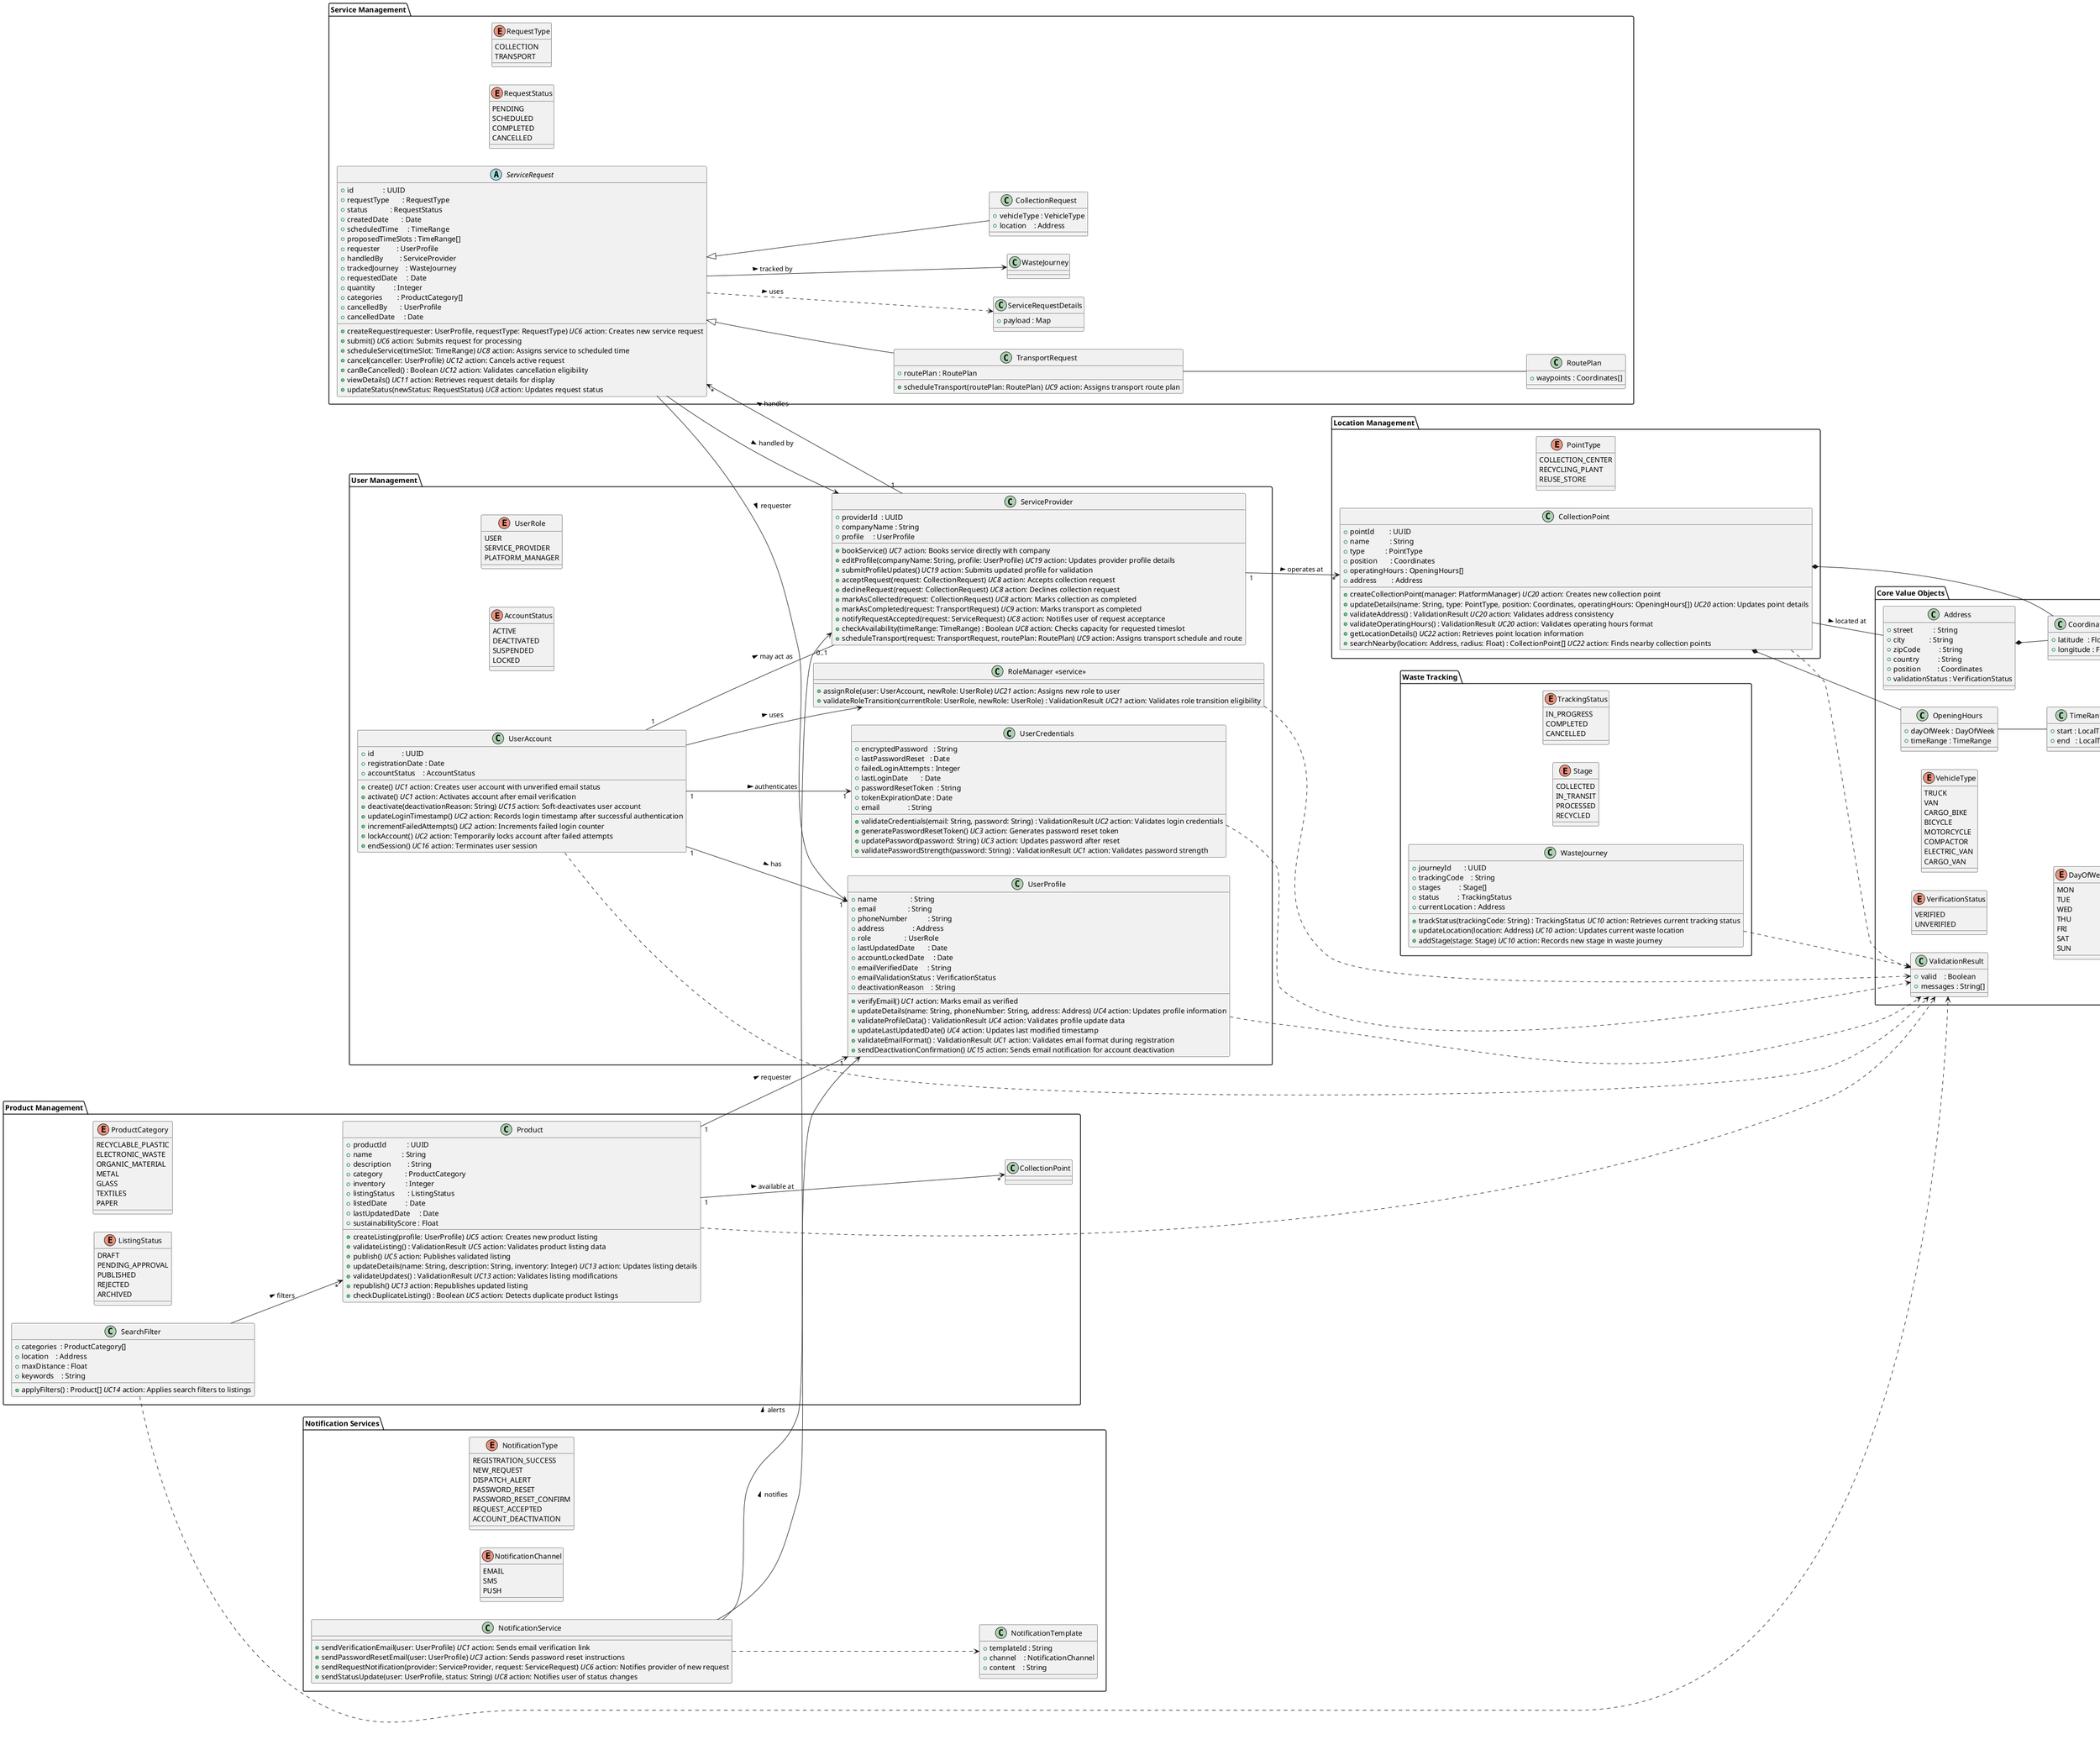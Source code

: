 @startuml
left to right direction
' ──────────────────────────────────────────────
'  CORE VALUE OBJECTS
' ──────────────────────────────────────────────
package "Core Value Objects" {
enum VerificationStatus {
VERIFIED
UNVERIFIED
}
enum VehicleType {
TRUCK
VAN
CARGO_BIKE
BICYCLE
MOTORCYCLE
COMPACTOR
ELECTRIC_VAN
CARGO_VAN
}
enum DayOfWeek {
MON
TUE
WED
THU
FRI
SAT
SUN
}
class ValidationResult {
+valid    : Boolean
+messages : String[]
}
class Coordinates {
+latitude  : Float
+longitude : Float
}
class Address {
+street           : String
+city             : String
+zipCode          : String
+country          : String
+position         : Coordinates
+validationStatus : VerificationStatus
}
class TimeRange {
+start : LocalTime
+end   : LocalTime
}
class OpeningHours {
+dayOfWeek : DayOfWeek
+timeRange : TimeRange
}
Address *-- Coordinates
OpeningHours -- TimeRange
}
' ──────────────────────────────────────────────
'  USER MANAGEMENT
' ──────────────────────────────────────────────
package "User Management" {
enum UserRole {
USER
SERVICE_PROVIDER
PLATFORM_MANAGER
}
enum AccountStatus {
ACTIVE
DEACTIVATED
SUSPENDED
LOCKED
}
class UserAccount {
+id               : UUID
+registrationDate : Date
+accountStatus    : AccountStatus

+create() //UC1 //action: Creates user account with unverified email status
+activate() //UC1 //action: Activates account after email verification
+deactivate(deactivationReason: String) //UC15 //action: Soft-deactivates user account
+updateLoginTimestamp() //UC2 //action: Records login timestamp after successful authentication
+incrementFailedAttempts() //UC2 //action: Increments failed login counter
+lockAccount() //UC2 //action: Temporarily locks account after failed attempts
+endSession() //UC16 //action: Terminates user session
}
class UserProfile {
+name                  : String
+email                 : String
+phoneNumber           : String
+address               : Address
+role                  : UserRole
+lastUpdatedDate       : Date
+accountLockedDate     : Date
+emailVerifiedDate     : String
+emailValidationStatus : VerificationStatus
+deactivationReason    : String

+verifyEmail() //UC1 //action: Marks email as verified
+updateDetails(name: String, phoneNumber: String, address: Address) //UC4 //action: Updates profile information
+validateProfileData() : ValidationResult //UC4 //action: Validates profile update data
+updateLastUpdatedDate() //UC4 //action: Updates last modified timestamp
+validateEmailFormat() : ValidationResult //UC1 //action: Validates email format during registration
+sendDeactivationConfirmation() //UC15 //action: Sends email notification for account deactivation
}
class UserCredentials {
+encryptedPassword   : String
+lastPasswordReset   : Date
+failedLoginAttempts : Integer
+lastLoginDate       : Date
+passwordResetToken  : String
+tokenExpirationDate : Date
+email               : String

+validateCredentials(email: String, password: String) : ValidationResult //UC2 //action: Validates login credentials
+generatePasswordResetToken() //UC3 //action: Generates password reset token
+updatePassword(password: String) //UC3 //action: Updates password after reset
+validatePasswordStrength(password: String) : ValidationResult //UC1 //action: Validates password strength
}
class ServiceProvider {
+providerId  : UUID
+companyName : String
+profile     : UserProfile

+bookService() //UC7 //action: Books service directly with company
+editProfile(companyName: String, profile: UserProfile) //UC19 //action: Updates provider profile details
+submitProfileUpdates() //UC19 //action: Submits updated profile for validation
+acceptRequest(request: CollectionRequest) //UC8 //action: Accepts collection request
+declineRequest(request: CollectionRequest) //UC8 //action: Declines collection request
+markAsCollected(request: CollectionRequest) //UC8 //action: Marks collection as completed
+markAsCompleted(request: TransportRequest) //UC9 //action: Marks transport as completed
+notifyRequestAccepted(request: ServiceRequest) //UC8 //action: Notifies user of request acceptance
+checkAvailability(timeRange: TimeRange) : Boolean //UC8 //action: Checks capacity for requested timeslot
+scheduleTransport(request: TransportRequest, routePlan: RoutePlan) //UC9 //action: Assigns transport schedule and route
}
class "RoleManager <<service>>" as RoleManager {
+assignRole(user: UserAccount, newRole: UserRole) //UC21 //action: Assigns new role to user
+validateRoleTransition(currentRole: UserRole, newRole: UserRole) : ValidationResult //UC21 //action: Validates role transition eligibility
}
UserAccount ..> ValidationResult
UserProfile ..> ValidationResult
UserCredentials ..> ValidationResult
RoleManager ..> ValidationResult
UserAccount "1" --> "1" UserProfile : has >
UserAccount "1" --> "1" UserCredentials : authenticates >
UserAccount --> RoleManager : uses >
UserAccount "1" -- "0..1" ServiceProvider : may act as >
}
' ──────────────────────────────────────────────
'  SERVICE MANAGEMENT
' ──────────────────────────────────────────────
package "Service Management" {
enum RequestType {
COLLECTION
TRANSPORT
}
enum RequestStatus {
PENDING
SCHEDULED
COMPLETED
CANCELLED
}
abstract class ServiceRequest {
+id                : UUID
+requestType       : RequestType
+status            : RequestStatus
+createdDate       : Date
+scheduledTime     : TimeRange
+proposedTimeSlots : TimeRange[]
+requester         : UserProfile
+handledBy         : ServiceProvider
+trackedJourney    : WasteJourney
+requestedDate     : Date
+quantity          : Integer
+categories        : ProductCategory[]
+cancelledBy       : UserProfile
+cancelledDate     : Date

+createRequest(requester: UserProfile, requestType: RequestType) //UC6 //action: Creates new service request
+submit() //UC6 //action: Submits request for processing
+scheduleService(timeSlot: TimeRange) //UC8 //action: Assigns service to scheduled time
+cancel(canceller: UserProfile) //UC12 //action: Cancels active request
+canBeCancelled() : Boolean //UC12 //action: Validates cancellation eligibility
+viewDetails() //UC11 //action: Retrieves request details for display
+updateStatus(newStatus: RequestStatus) //UC8 //action: Updates request status
}
class CollectionRequest extends ServiceRequest {
+vehicleType : VehicleType
+location    : Address
}
class TransportRequest extends ServiceRequest {
+routePlan : RoutePlan

+scheduleTransport(routePlan: RoutePlan) //UC9 //action: Assigns transport route plan
}
class ServiceRequestDetails {
+payload : Map
}
ServiceRequest ..> ServiceRequestDetails : uses >
class RoutePlan {
+waypoints : Coordinates[]
}
ServiceProvider "1" --> "*" ServiceRequest : handles >

TransportRequest -- RoutePlan
ServiceRequest --> WasteJourney : tracked by >
ServiceRequest --> UserProfile : requester >
ServiceRequest --> ServiceProvider : handled by >
}
' ──────────────────────────────────────────────
'  WASTE TRACKING
' ──────────────────────────────────────────────
package "Waste Tracking" {
enum TrackingStatus {
IN_PROGRESS
COMPLETED
CANCELLED
}
enum Stage {
COLLECTED
IN_TRANSIT
PROCESSED
RECYCLED
}
class WasteJourney {
+journeyId       : UUID
+trackingCode    : String
+stages          : Stage[]
+status          : TrackingStatus
+currentLocation : Address

+trackStatus(trackingCode: String) : TrackingStatus //UC10 //action: Retrieves current tracking status
+updateLocation(location: Address) //UC10 //action: Updates current waste location
+addStage(stage: Stage) //UC10 //action: Records new stage in waste journey
}
WasteJourney ..> ValidationResult
}
' ──────────────────────────────────────────────
'  PRODUCT MANAGEMENT
' ──────────────────────────────────────────────
package "Product Management" {
enum ProductCategory {
RECYCLABLE_PLASTIC
ELECTRONIC_WASTE
ORGANIC_MATERIAL
METAL
GLASS
TEXTILES
PAPER
}
enum ListingStatus {
DRAFT
PENDING_APPROVAL
PUBLISHED
REJECTED
ARCHIVED
}
class Product {
+productId           : UUID
+name                : String
+description         : String
+category            : ProductCategory
+inventory           : Integer
+listingStatus       : ListingStatus
+listedDate          : Date
+lastUpdatedDate     : Date
+sustainabilityScore : Float

+createListing(profile: UserProfile) //UC5 //action: Creates new product listing
+validateListing() : ValidationResult //UC5 //action: Validates product listing data
+publish() //UC5 //action: Publishes validated listing
+updateDetails(name: String, description: String, inventory: Integer) //UC13 //action: Updates listing details
+validateUpdates() : ValidationResult //UC13 //action: Validates listing modifications
+republish() //UC13 //action: Republishes updated listing
+checkDuplicateListing() : Boolean //UC5 //action: Detects duplicate product listings
}
class SearchFilter {
+categories  : ProductCategory[]
+location    : Address
+maxDistance : Float
+keywords    : String

+applyFilters() : Product[] //UC14 //action: Applies search filters to listings
}
Product ..> ValidationResult
SearchFilter ..> ValidationResult
Product "1" --> "*" CollectionPoint : available at >
Product "1" --> "1" UserProfile      : requester >
SearchFilter --> "*" Product            : filters >
}
' ──────────────────────────────────────────────
'  LOCATION MANAGEMENT
' ──────────────────────────────────────────────
package "Location Management" {
enum PointType {
COLLECTION_CENTER
RECYCLING_PLANT
REUSE_STORE
}
class CollectionPoint {
+pointId        : UUID
+name           : String
+type           : PointType
+position       : Coordinates
+operatingHours : OpeningHours[]
+address        : Address

+createCollectionPoint(manager: PlatformManager) //UC20 //action: Creates new collection point
+updateDetails(name: String, type: PointType, position: Coordinates, operatingHours: OpeningHours[]) //UC20 //action: Updates point details
+validateAddress() : ValidationResult //UC20 //action: Validates address consistency
+validateOperatingHours() : ValidationResult //UC20 //action: Validates operating hours format
+getLocationDetails() //UC22 //action: Retrieves point location information
+searchNearby(location: Address, radius: Float) : CollectionPoint[] //UC22 //action: Finds nearby collection points
}
CollectionPoint ..> ValidationResult
CollectionPoint *-- Coordinates
CollectionPoint *-- OpeningHours
CollectionPoint -- Address : located at >
ServiceProvider "1" --> "*" CollectionPoint : operates at >
}
' ──────────────────────────────────────────────
'  NOTIFICATION SERVICES
' ──────────────────────────────────────────────
package "Notification Services" {
enum NotificationType {
REGISTRATION_SUCCESS
NEW_REQUEST
DISPATCH_ALERT
PASSWORD_RESET
PASSWORD_RESET_CONFIRM
REQUEST_ACCEPTED
ACCOUNT_DEACTIVATION
}
enum NotificationChannel{
EMAIL
SMS
PUSH
}
class NotificationTemplate {
+templateId : String
+channel    : NotificationChannel
+content    : String
}
class NotificationService {
+sendVerificationEmail(user: UserProfile) //UC1 //action: Sends email verification link
+sendPasswordResetEmail(user: UserProfile) //UC3 //action: Sends password reset instructions
+sendRequestNotification(provider: ServiceProvider, request: ServiceRequest) //UC6 //action: Notifies provider of new request
+sendStatusUpdate(user: UserProfile, status: String) //UC8 //action: Notifies user of status changes
}
NotificationService ..> NotificationTemplate
NotificationService --> UserProfile     : notifies >
NotificationService --> ServiceProvider : alerts >
}
@enduml